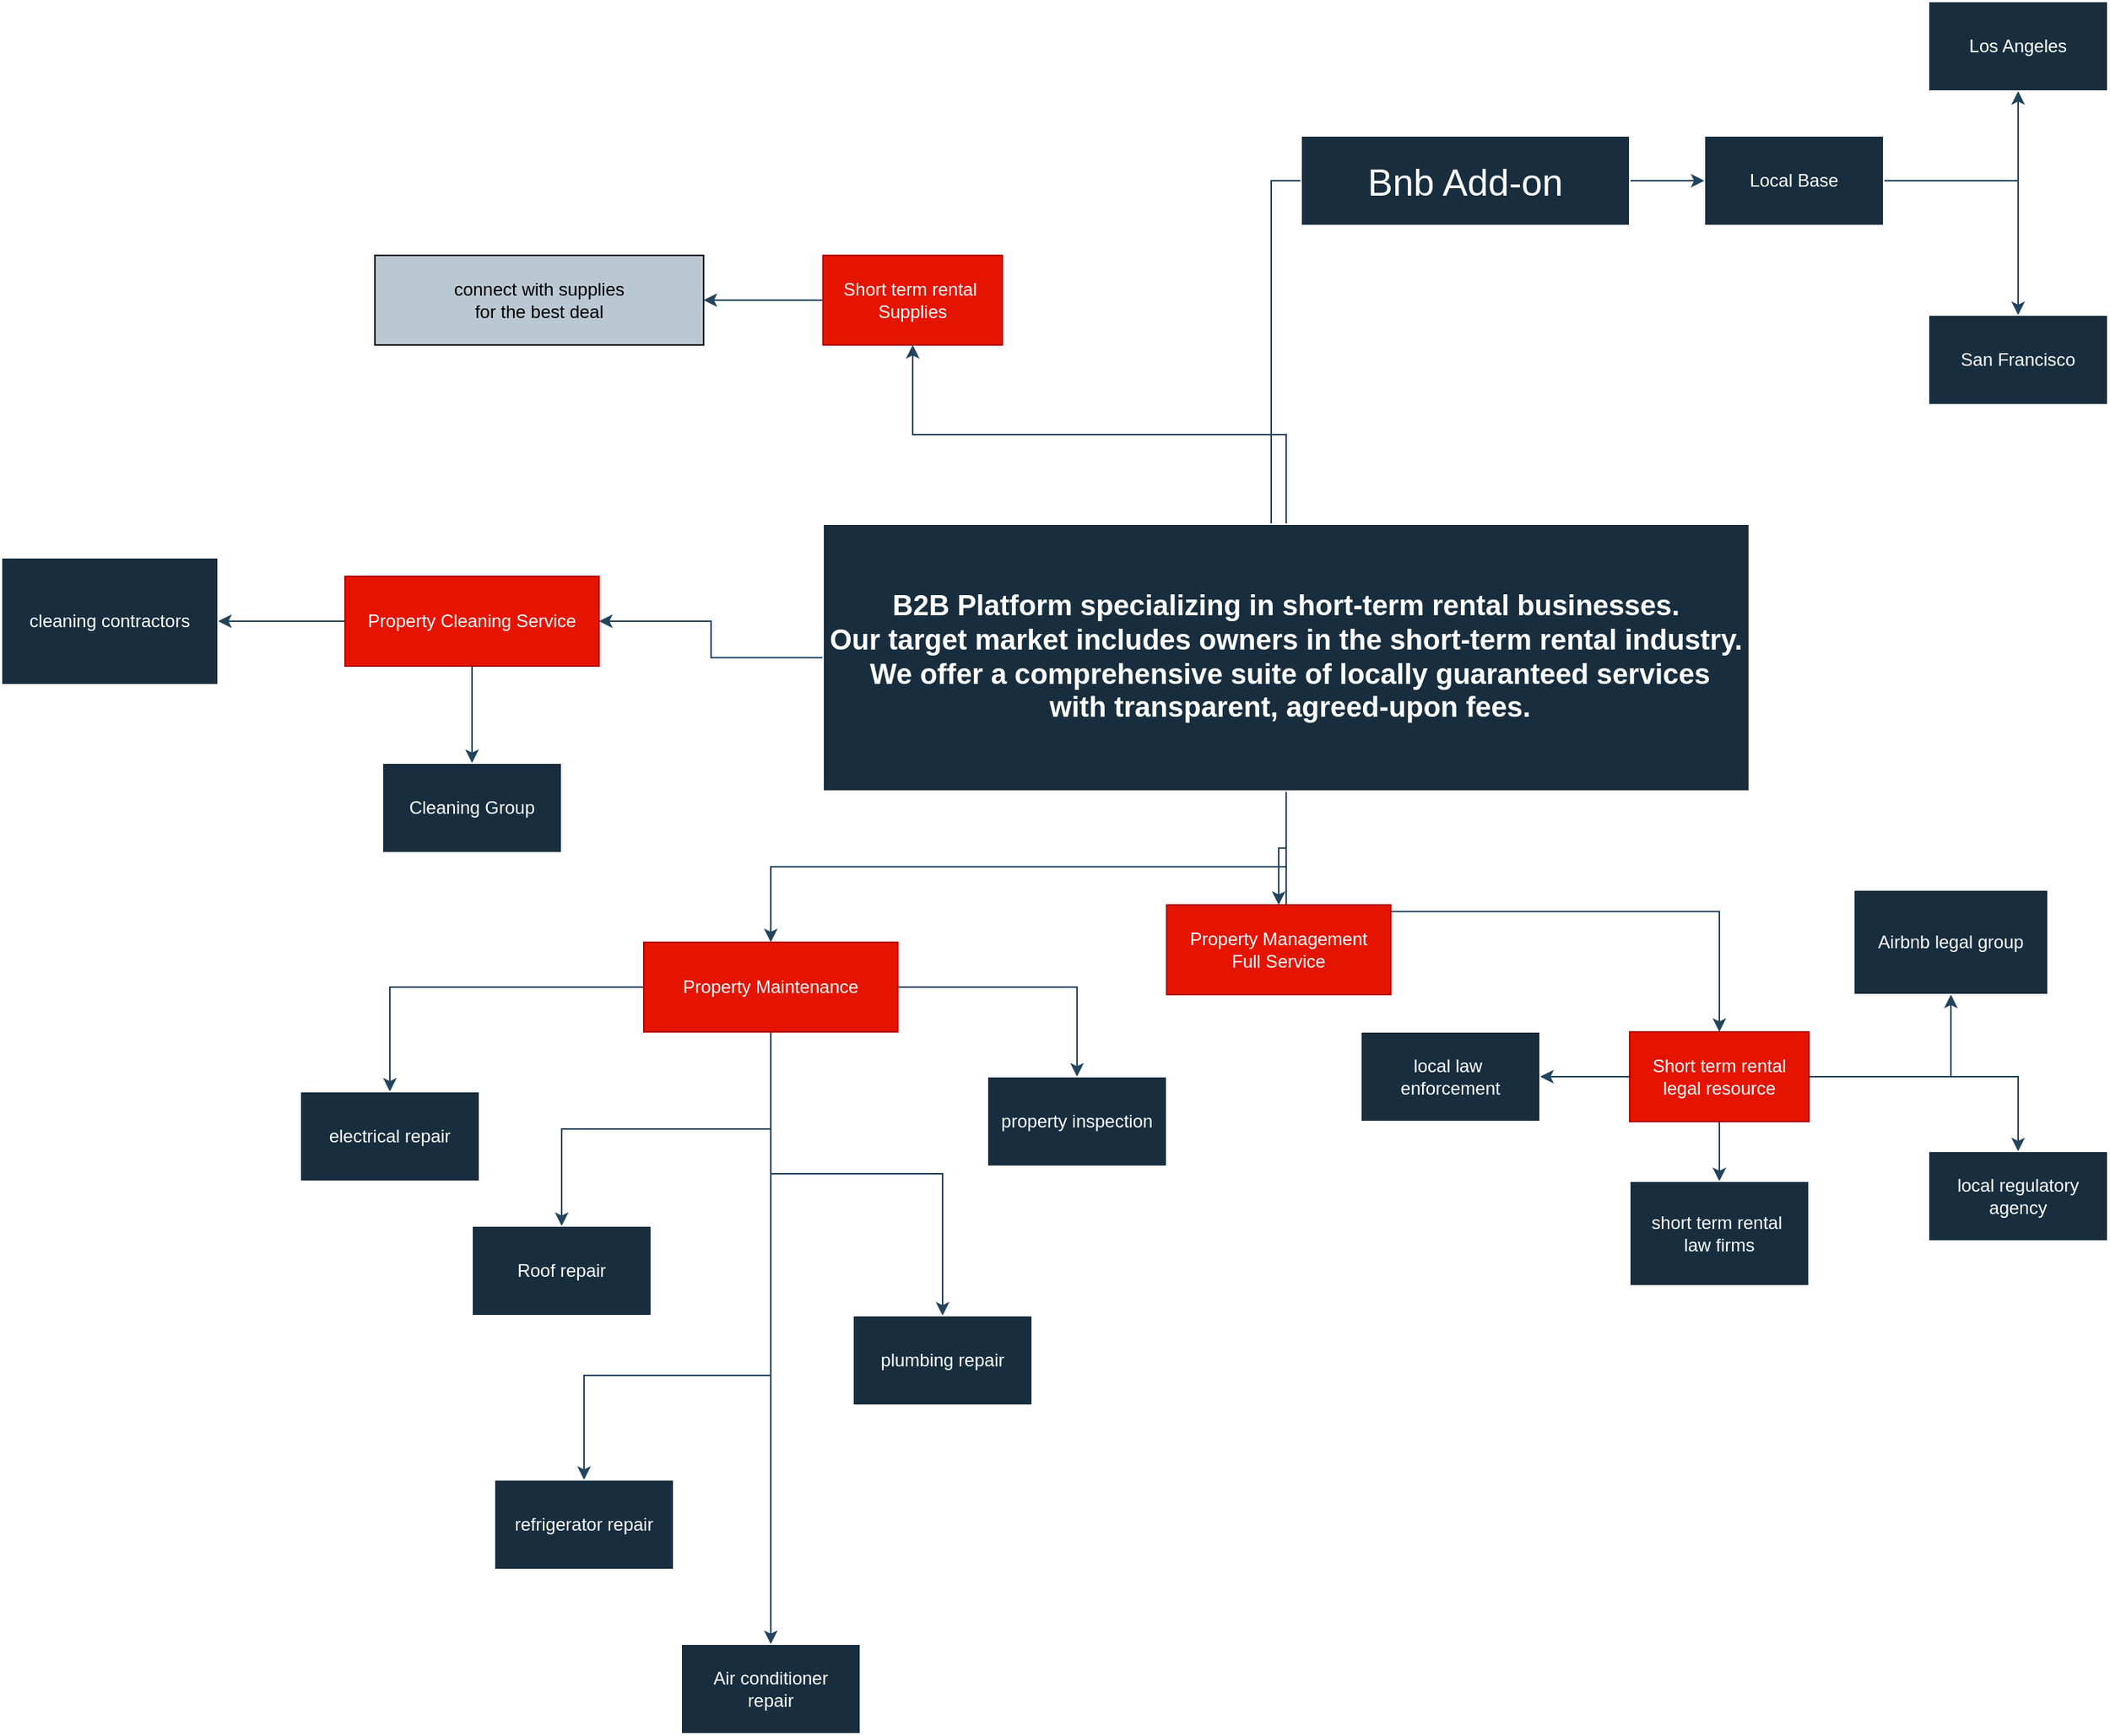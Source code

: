 <mxfile version="22.1.3" type="github">
  <diagram name="Page-1" id="h4JyKaaF2z6jT2ZOM9cE">
    <mxGraphModel dx="1514" dy="2133" grid="1" gridSize="10" guides="1" tooltips="1" connect="1" arrows="1" fold="1" page="1" pageScale="1" pageWidth="850" pageHeight="1100" math="0" shadow="0">
      <root>
        <mxCell id="0" />
        <mxCell id="1" parent="0" />
        <mxCell id="0YEt2kD56qrNtmimkla7-4" value="" style="edgeStyle=orthogonalEdgeStyle;rounded=0;orthogonalLoop=1;jettySize=auto;html=1;strokeColor=#23445D;" edge="1" parent="1" source="0YEt2kD56qrNtmimkla7-2">
          <mxGeometry relative="1" as="geometry">
            <mxPoint x="220" y="50" as="sourcePoint" />
            <mxPoint x="230" y="180" as="targetPoint" />
            <Array as="points" />
          </mxGeometry>
        </mxCell>
        <mxCell id="0YEt2kD56qrNtmimkla7-6" value="" style="edgeStyle=orthogonalEdgeStyle;rounded=0;orthogonalLoop=1;jettySize=auto;html=1;strokeColor=#23445D;" edge="1" parent="1" source="0YEt2kD56qrNtmimkla7-2" target="0YEt2kD56qrNtmimkla7-5">
          <mxGeometry relative="1" as="geometry" />
        </mxCell>
        <mxCell id="0YEt2kD56qrNtmimkla7-2" value="&lt;font style=&quot;font-size: 25px;&quot;&gt;Bnb Add-on&lt;/font&gt;" style="whiteSpace=wrap;html=1;strokeColor=#FFFFFF;fontColor=#FFFFFF;fillColor=#182E3E;" vertex="1" parent="1">
          <mxGeometry x="250" y="-120" width="220" height="60" as="geometry" />
        </mxCell>
        <mxCell id="0YEt2kD56qrNtmimkla7-12" value="" style="edgeStyle=orthogonalEdgeStyle;rounded=0;orthogonalLoop=1;jettySize=auto;html=1;strokeColor=#23445D;" edge="1" parent="1" source="0YEt2kD56qrNtmimkla7-3" target="0YEt2kD56qrNtmimkla7-11">
          <mxGeometry relative="1" as="geometry" />
        </mxCell>
        <mxCell id="0YEt2kD56qrNtmimkla7-15" value="" style="edgeStyle=orthogonalEdgeStyle;rounded=0;orthogonalLoop=1;jettySize=auto;html=1;strokeColor=#23445D;" edge="1" parent="1" source="0YEt2kD56qrNtmimkla7-3" target="0YEt2kD56qrNtmimkla7-14">
          <mxGeometry relative="1" as="geometry" />
        </mxCell>
        <mxCell id="0YEt2kD56qrNtmimkla7-18" value="" style="edgeStyle=orthogonalEdgeStyle;rounded=0;orthogonalLoop=1;jettySize=auto;html=1;strokeColor=#23445D;" edge="1" parent="1" source="0YEt2kD56qrNtmimkla7-3" target="0YEt2kD56qrNtmimkla7-17">
          <mxGeometry relative="1" as="geometry" />
        </mxCell>
        <mxCell id="0YEt2kD56qrNtmimkla7-20" value="" style="edgeStyle=orthogonalEdgeStyle;rounded=0;orthogonalLoop=1;jettySize=auto;html=1;strokeColor=#23445D;" edge="1" parent="1" source="0YEt2kD56qrNtmimkla7-3" target="0YEt2kD56qrNtmimkla7-19">
          <mxGeometry relative="1" as="geometry" />
        </mxCell>
        <mxCell id="0YEt2kD56qrNtmimkla7-23" value="" style="edgeStyle=orthogonalEdgeStyle;rounded=0;orthogonalLoop=1;jettySize=auto;html=1;strokeColor=#23445D;" edge="1" parent="1" source="0YEt2kD56qrNtmimkla7-3" target="0YEt2kD56qrNtmimkla7-22">
          <mxGeometry relative="1" as="geometry" />
        </mxCell>
        <mxCell id="0YEt2kD56qrNtmimkla7-3" value="&lt;font style=&quot;font-size: 19px;&quot;&gt;&lt;b&gt;B2B Platform specializing in short-term rental businesses. &lt;br&gt;Our target market includes owners in the short-term rental industry.&lt;br&gt;&amp;nbsp;We offer a comprehensive suite of locally guaranteed services&lt;br&gt;&amp;nbsp;with transparent, agreed-upon fees.&lt;/b&gt;&lt;/font&gt;" style="whiteSpace=wrap;html=1;fillColor=#182E3E;strokeColor=#FFFFFF;fontColor=#FFFFFF;align=center;" vertex="1" parent="1">
          <mxGeometry x="-70" y="140" width="620" height="178.75" as="geometry" />
        </mxCell>
        <mxCell id="0YEt2kD56qrNtmimkla7-8" value="" style="edgeStyle=orthogonalEdgeStyle;rounded=0;orthogonalLoop=1;jettySize=auto;html=1;strokeColor=#23445D;" edge="1" parent="1" source="0YEt2kD56qrNtmimkla7-5" target="0YEt2kD56qrNtmimkla7-7">
          <mxGeometry relative="1" as="geometry" />
        </mxCell>
        <mxCell id="0YEt2kD56qrNtmimkla7-10" value="" style="edgeStyle=orthogonalEdgeStyle;rounded=0;orthogonalLoop=1;jettySize=auto;html=1;strokeColor=#23445D;" edge="1" parent="1" source="0YEt2kD56qrNtmimkla7-5" target="0YEt2kD56qrNtmimkla7-9">
          <mxGeometry relative="1" as="geometry" />
        </mxCell>
        <mxCell id="0YEt2kD56qrNtmimkla7-5" value="Local Base" style="whiteSpace=wrap;html=1;fillColor=#182E3E;strokeColor=#FFFFFF;fontColor=#FFFFFF;" vertex="1" parent="1">
          <mxGeometry x="520" y="-120" width="120" height="60" as="geometry" />
        </mxCell>
        <mxCell id="0YEt2kD56qrNtmimkla7-7" value="San Francisco" style="whiteSpace=wrap;html=1;fillColor=#182E3E;strokeColor=#FFFFFF;fontColor=#FFFFFF;" vertex="1" parent="1">
          <mxGeometry x="670" width="120" height="60" as="geometry" />
        </mxCell>
        <mxCell id="0YEt2kD56qrNtmimkla7-9" value="Los Angeles" style="whiteSpace=wrap;html=1;fillColor=#182E3E;strokeColor=#FFFFFF;fontColor=#FFFFFF;" vertex="1" parent="1">
          <mxGeometry x="670" y="-210" width="120" height="60" as="geometry" />
        </mxCell>
        <mxCell id="0YEt2kD56qrNtmimkla7-11" value="Property Management&lt;br&gt;Full Service" style="whiteSpace=wrap;html=1;fillColor=#e51400;strokeColor=#B20000;fontColor=#ffffff;" vertex="1" parent="1">
          <mxGeometry x="160" y="395" width="150" height="60" as="geometry" />
        </mxCell>
        <mxCell id="0YEt2kD56qrNtmimkla7-45" value="" style="edgeStyle=orthogonalEdgeStyle;rounded=0;orthogonalLoop=1;jettySize=auto;html=1;strokeColor=#23445D;" edge="1" parent="1" source="0YEt2kD56qrNtmimkla7-14" target="0YEt2kD56qrNtmimkla7-44">
          <mxGeometry relative="1" as="geometry" />
        </mxCell>
        <mxCell id="0YEt2kD56qrNtmimkla7-47" value="" style="edgeStyle=orthogonalEdgeStyle;rounded=0;orthogonalLoop=1;jettySize=auto;html=1;strokeColor=#23445D;" edge="1" parent="1" source="0YEt2kD56qrNtmimkla7-14" target="0YEt2kD56qrNtmimkla7-46">
          <mxGeometry relative="1" as="geometry" />
        </mxCell>
        <mxCell id="0YEt2kD56qrNtmimkla7-14" value="Property Cleaning Service" style="whiteSpace=wrap;html=1;fillColor=#e51400;strokeColor=#B20000;fontColor=#ffffff;" vertex="1" parent="1">
          <mxGeometry x="-390" y="175" width="170" height="60" as="geometry" />
        </mxCell>
        <mxCell id="0YEt2kD56qrNtmimkla7-33" value="" style="edgeStyle=orthogonalEdgeStyle;rounded=0;orthogonalLoop=1;jettySize=auto;html=1;strokeColor=#23445D;" edge="1" parent="1" source="0YEt2kD56qrNtmimkla7-17" target="0YEt2kD56qrNtmimkla7-32">
          <mxGeometry relative="1" as="geometry" />
        </mxCell>
        <mxCell id="0YEt2kD56qrNtmimkla7-35" value="" style="edgeStyle=orthogonalEdgeStyle;rounded=0;orthogonalLoop=1;jettySize=auto;html=1;strokeColor=#23445D;" edge="1" parent="1" source="0YEt2kD56qrNtmimkla7-17" target="0YEt2kD56qrNtmimkla7-34">
          <mxGeometry relative="1" as="geometry" />
        </mxCell>
        <mxCell id="0YEt2kD56qrNtmimkla7-37" value="" style="edgeStyle=orthogonalEdgeStyle;rounded=0;orthogonalLoop=1;jettySize=auto;html=1;strokeColor=#23445D;" edge="1" parent="1" source="0YEt2kD56qrNtmimkla7-17" target="0YEt2kD56qrNtmimkla7-36">
          <mxGeometry relative="1" as="geometry" />
        </mxCell>
        <mxCell id="0YEt2kD56qrNtmimkla7-39" value="" style="edgeStyle=orthogonalEdgeStyle;rounded=0;orthogonalLoop=1;jettySize=auto;html=1;strokeColor=#23445D;" edge="1" parent="1" source="0YEt2kD56qrNtmimkla7-17" target="0YEt2kD56qrNtmimkla7-38">
          <mxGeometry relative="1" as="geometry" />
        </mxCell>
        <mxCell id="0YEt2kD56qrNtmimkla7-41" value="" style="edgeStyle=orthogonalEdgeStyle;rounded=0;orthogonalLoop=1;jettySize=auto;html=1;strokeColor=#23445D;" edge="1" parent="1" source="0YEt2kD56qrNtmimkla7-17" target="0YEt2kD56qrNtmimkla7-40">
          <mxGeometry relative="1" as="geometry">
            <Array as="points">
              <mxPoint x="-105" y="710" />
              <mxPoint x="-230" y="710" />
            </Array>
          </mxGeometry>
        </mxCell>
        <mxCell id="0YEt2kD56qrNtmimkla7-43" value="" style="edgeStyle=orthogonalEdgeStyle;rounded=0;orthogonalLoop=1;jettySize=auto;html=1;strokeColor=#23445D;" edge="1" parent="1" source="0YEt2kD56qrNtmimkla7-17" target="0YEt2kD56qrNtmimkla7-42">
          <mxGeometry relative="1" as="geometry" />
        </mxCell>
        <mxCell id="0YEt2kD56qrNtmimkla7-17" value="Property Maintenance" style="whiteSpace=wrap;html=1;fillColor=#e51400;strokeColor=#B20000;fontColor=#ffffff;" vertex="1" parent="1">
          <mxGeometry x="-190" y="420" width="170" height="60" as="geometry" />
        </mxCell>
        <mxCell id="0YEt2kD56qrNtmimkla7-25" value="" style="edgeStyle=orthogonalEdgeStyle;rounded=0;orthogonalLoop=1;jettySize=auto;html=1;strokeColor=#23445D;" edge="1" parent="1" source="0YEt2kD56qrNtmimkla7-19" target="0YEt2kD56qrNtmimkla7-24">
          <mxGeometry relative="1" as="geometry" />
        </mxCell>
        <mxCell id="0YEt2kD56qrNtmimkla7-27" value="" style="edgeStyle=orthogonalEdgeStyle;rounded=0;orthogonalLoop=1;jettySize=auto;html=1;strokeColor=#23445D;" edge="1" parent="1" source="0YEt2kD56qrNtmimkla7-19" target="0YEt2kD56qrNtmimkla7-26">
          <mxGeometry relative="1" as="geometry">
            <Array as="points" />
          </mxGeometry>
        </mxCell>
        <mxCell id="0YEt2kD56qrNtmimkla7-29" value="" style="edgeStyle=orthogonalEdgeStyle;rounded=0;orthogonalLoop=1;jettySize=auto;html=1;strokeColor=#23445D;" edge="1" parent="1" source="0YEt2kD56qrNtmimkla7-19" target="0YEt2kD56qrNtmimkla7-28">
          <mxGeometry relative="1" as="geometry" />
        </mxCell>
        <mxCell id="0YEt2kD56qrNtmimkla7-31" value="" style="edgeStyle=orthogonalEdgeStyle;rounded=0;orthogonalLoop=1;jettySize=auto;html=1;strokeColor=#23445D;" edge="1" parent="1" source="0YEt2kD56qrNtmimkla7-19" target="0YEt2kD56qrNtmimkla7-30">
          <mxGeometry relative="1" as="geometry" />
        </mxCell>
        <mxCell id="0YEt2kD56qrNtmimkla7-19" value="Short term rental&lt;br&gt;legal resource" style="whiteSpace=wrap;html=1;fillColor=#e51400;strokeColor=#B20000;fontColor=#ffffff;" vertex="1" parent="1">
          <mxGeometry x="470" y="480" width="120" height="60" as="geometry" />
        </mxCell>
        <mxCell id="0YEt2kD56qrNtmimkla7-49" value="" style="edgeStyle=orthogonalEdgeStyle;rounded=0;orthogonalLoop=1;jettySize=auto;html=1;strokeColor=#23445D;" edge="1" parent="1" source="0YEt2kD56qrNtmimkla7-22" target="0YEt2kD56qrNtmimkla7-48">
          <mxGeometry relative="1" as="geometry" />
        </mxCell>
        <mxCell id="0YEt2kD56qrNtmimkla7-22" value="Short term rental&amp;nbsp;&lt;br&gt;Supplies" style="whiteSpace=wrap;html=1;fillColor=#e51400;strokeColor=#B20000;fontColor=#ffffff;" vertex="1" parent="1">
          <mxGeometry x="-70" y="-40" width="120" height="60" as="geometry" />
        </mxCell>
        <mxCell id="0YEt2kD56qrNtmimkla7-24" value="local law&amp;nbsp;&lt;br&gt;enforcement" style="whiteSpace=wrap;html=1;fillColor=#182E3E;strokeColor=#FFFFFF;fontColor=#FFFFFF;" vertex="1" parent="1">
          <mxGeometry x="290" y="480" width="120" height="60" as="geometry" />
        </mxCell>
        <mxCell id="0YEt2kD56qrNtmimkla7-26" value="short term rental&amp;nbsp;&lt;br&gt;law firms" style="whiteSpace=wrap;html=1;fillColor=#182E3E;strokeColor=#FFFFFF;fontColor=#FFFFFF;" vertex="1" parent="1">
          <mxGeometry x="470" y="580" width="120" height="70" as="geometry" />
        </mxCell>
        <mxCell id="0YEt2kD56qrNtmimkla7-28" value="Airbnb legal group" style="whiteSpace=wrap;html=1;fillColor=#182E3E;strokeColor=#FFFFFF;fontColor=#FFFFFF;" vertex="1" parent="1">
          <mxGeometry x="620" y="385" width="130" height="70" as="geometry" />
        </mxCell>
        <mxCell id="0YEt2kD56qrNtmimkla7-30" value="local regulatory agency" style="whiteSpace=wrap;html=1;fillColor=#182E3E;strokeColor=#FFFFFF;fontColor=#FFFFFF;" vertex="1" parent="1">
          <mxGeometry x="670" y="560" width="120" height="60" as="geometry" />
        </mxCell>
        <mxCell id="0YEt2kD56qrNtmimkla7-32" value="Roof repair" style="whiteSpace=wrap;html=1;fillColor=#182E3E;strokeColor=#FFFFFF;fontColor=#FFFFFF;" vertex="1" parent="1">
          <mxGeometry x="-305" y="610" width="120" height="60" as="geometry" />
        </mxCell>
        <mxCell id="0YEt2kD56qrNtmimkla7-34" value="property inspection" style="whiteSpace=wrap;html=1;fillColor=#182E3E;strokeColor=#FFFFFF;fontColor=#FFFFFF;" vertex="1" parent="1">
          <mxGeometry x="40" y="510" width="120" height="60" as="geometry" />
        </mxCell>
        <mxCell id="0YEt2kD56qrNtmimkla7-36" value="plumbing repair" style="whiteSpace=wrap;html=1;fillColor=#182E3E;strokeColor=#FFFFFF;fontColor=#FFFFFF;" vertex="1" parent="1">
          <mxGeometry x="-50" y="670" width="120" height="60" as="geometry" />
        </mxCell>
        <mxCell id="0YEt2kD56qrNtmimkla7-38" value="Air conditioner&lt;br&gt;repair" style="whiteSpace=wrap;html=1;fillColor=#182E3E;strokeColor=#FFFFFF;fontColor=#FFFFFF;" vertex="1" parent="1">
          <mxGeometry x="-165" y="890" width="120" height="60" as="geometry" />
        </mxCell>
        <mxCell id="0YEt2kD56qrNtmimkla7-40" value="refrigerator repair" style="whiteSpace=wrap;html=1;fillColor=#182E3E;strokeColor=#FFFFFF;fontColor=#FFFFFF;" vertex="1" parent="1">
          <mxGeometry x="-290" y="780" width="120" height="60" as="geometry" />
        </mxCell>
        <mxCell id="0YEt2kD56qrNtmimkla7-42" value="electrical repair" style="whiteSpace=wrap;html=1;fillColor=#182E3E;strokeColor=#FFFFFF;fontColor=#FFFFFF;" vertex="1" parent="1">
          <mxGeometry x="-420" y="520" width="120" height="60" as="geometry" />
        </mxCell>
        <mxCell id="0YEt2kD56qrNtmimkla7-44" value="Cleaning Group" style="whiteSpace=wrap;html=1;fillColor=#182E3E;strokeColor=#FFFFFF;fontColor=#FFFFFF;" vertex="1" parent="1">
          <mxGeometry x="-365" y="300" width="120" height="60" as="geometry" />
        </mxCell>
        <mxCell id="0YEt2kD56qrNtmimkla7-46" value="cleaning contractors" style="whiteSpace=wrap;html=1;fillColor=#182E3E;strokeColor=#FFFFFF;fontColor=#FFFFFF;" vertex="1" parent="1">
          <mxGeometry x="-620" y="162.5" width="145" height="85" as="geometry" />
        </mxCell>
        <mxCell id="0YEt2kD56qrNtmimkla7-48" value="connect with supplies &lt;br&gt;for the best deal" style="whiteSpace=wrap;html=1;fillColor=#bac8d3;strokeColor=default;" vertex="1" parent="1">
          <mxGeometry x="-370" y="-40" width="220" height="60" as="geometry" />
        </mxCell>
      </root>
    </mxGraphModel>
  </diagram>
</mxfile>
